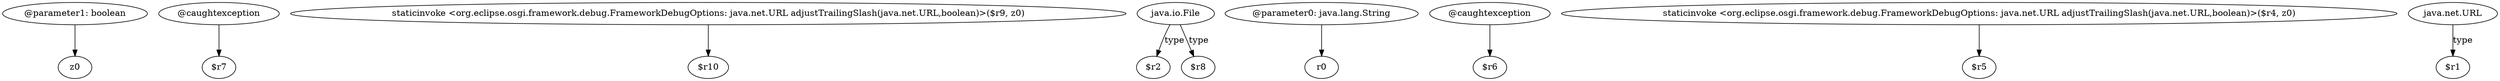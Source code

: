digraph g {
0[label="@parameter1: boolean"]
1[label="z0"]
0->1[label=""]
2[label="@caughtexception"]
3[label="$r7"]
2->3[label=""]
4[label="staticinvoke <org.eclipse.osgi.framework.debug.FrameworkDebugOptions: java.net.URL adjustTrailingSlash(java.net.URL,boolean)>($r9, z0)"]
5[label="$r10"]
4->5[label=""]
6[label="java.io.File"]
7[label="$r2"]
6->7[label="type"]
8[label="@parameter0: java.lang.String"]
9[label="r0"]
8->9[label=""]
10[label="@caughtexception"]
11[label="$r6"]
10->11[label=""]
12[label="staticinvoke <org.eclipse.osgi.framework.debug.FrameworkDebugOptions: java.net.URL adjustTrailingSlash(java.net.URL,boolean)>($r4, z0)"]
13[label="$r5"]
12->13[label=""]
14[label="java.net.URL"]
15[label="$r1"]
14->15[label="type"]
16[label="$r8"]
6->16[label="type"]
}